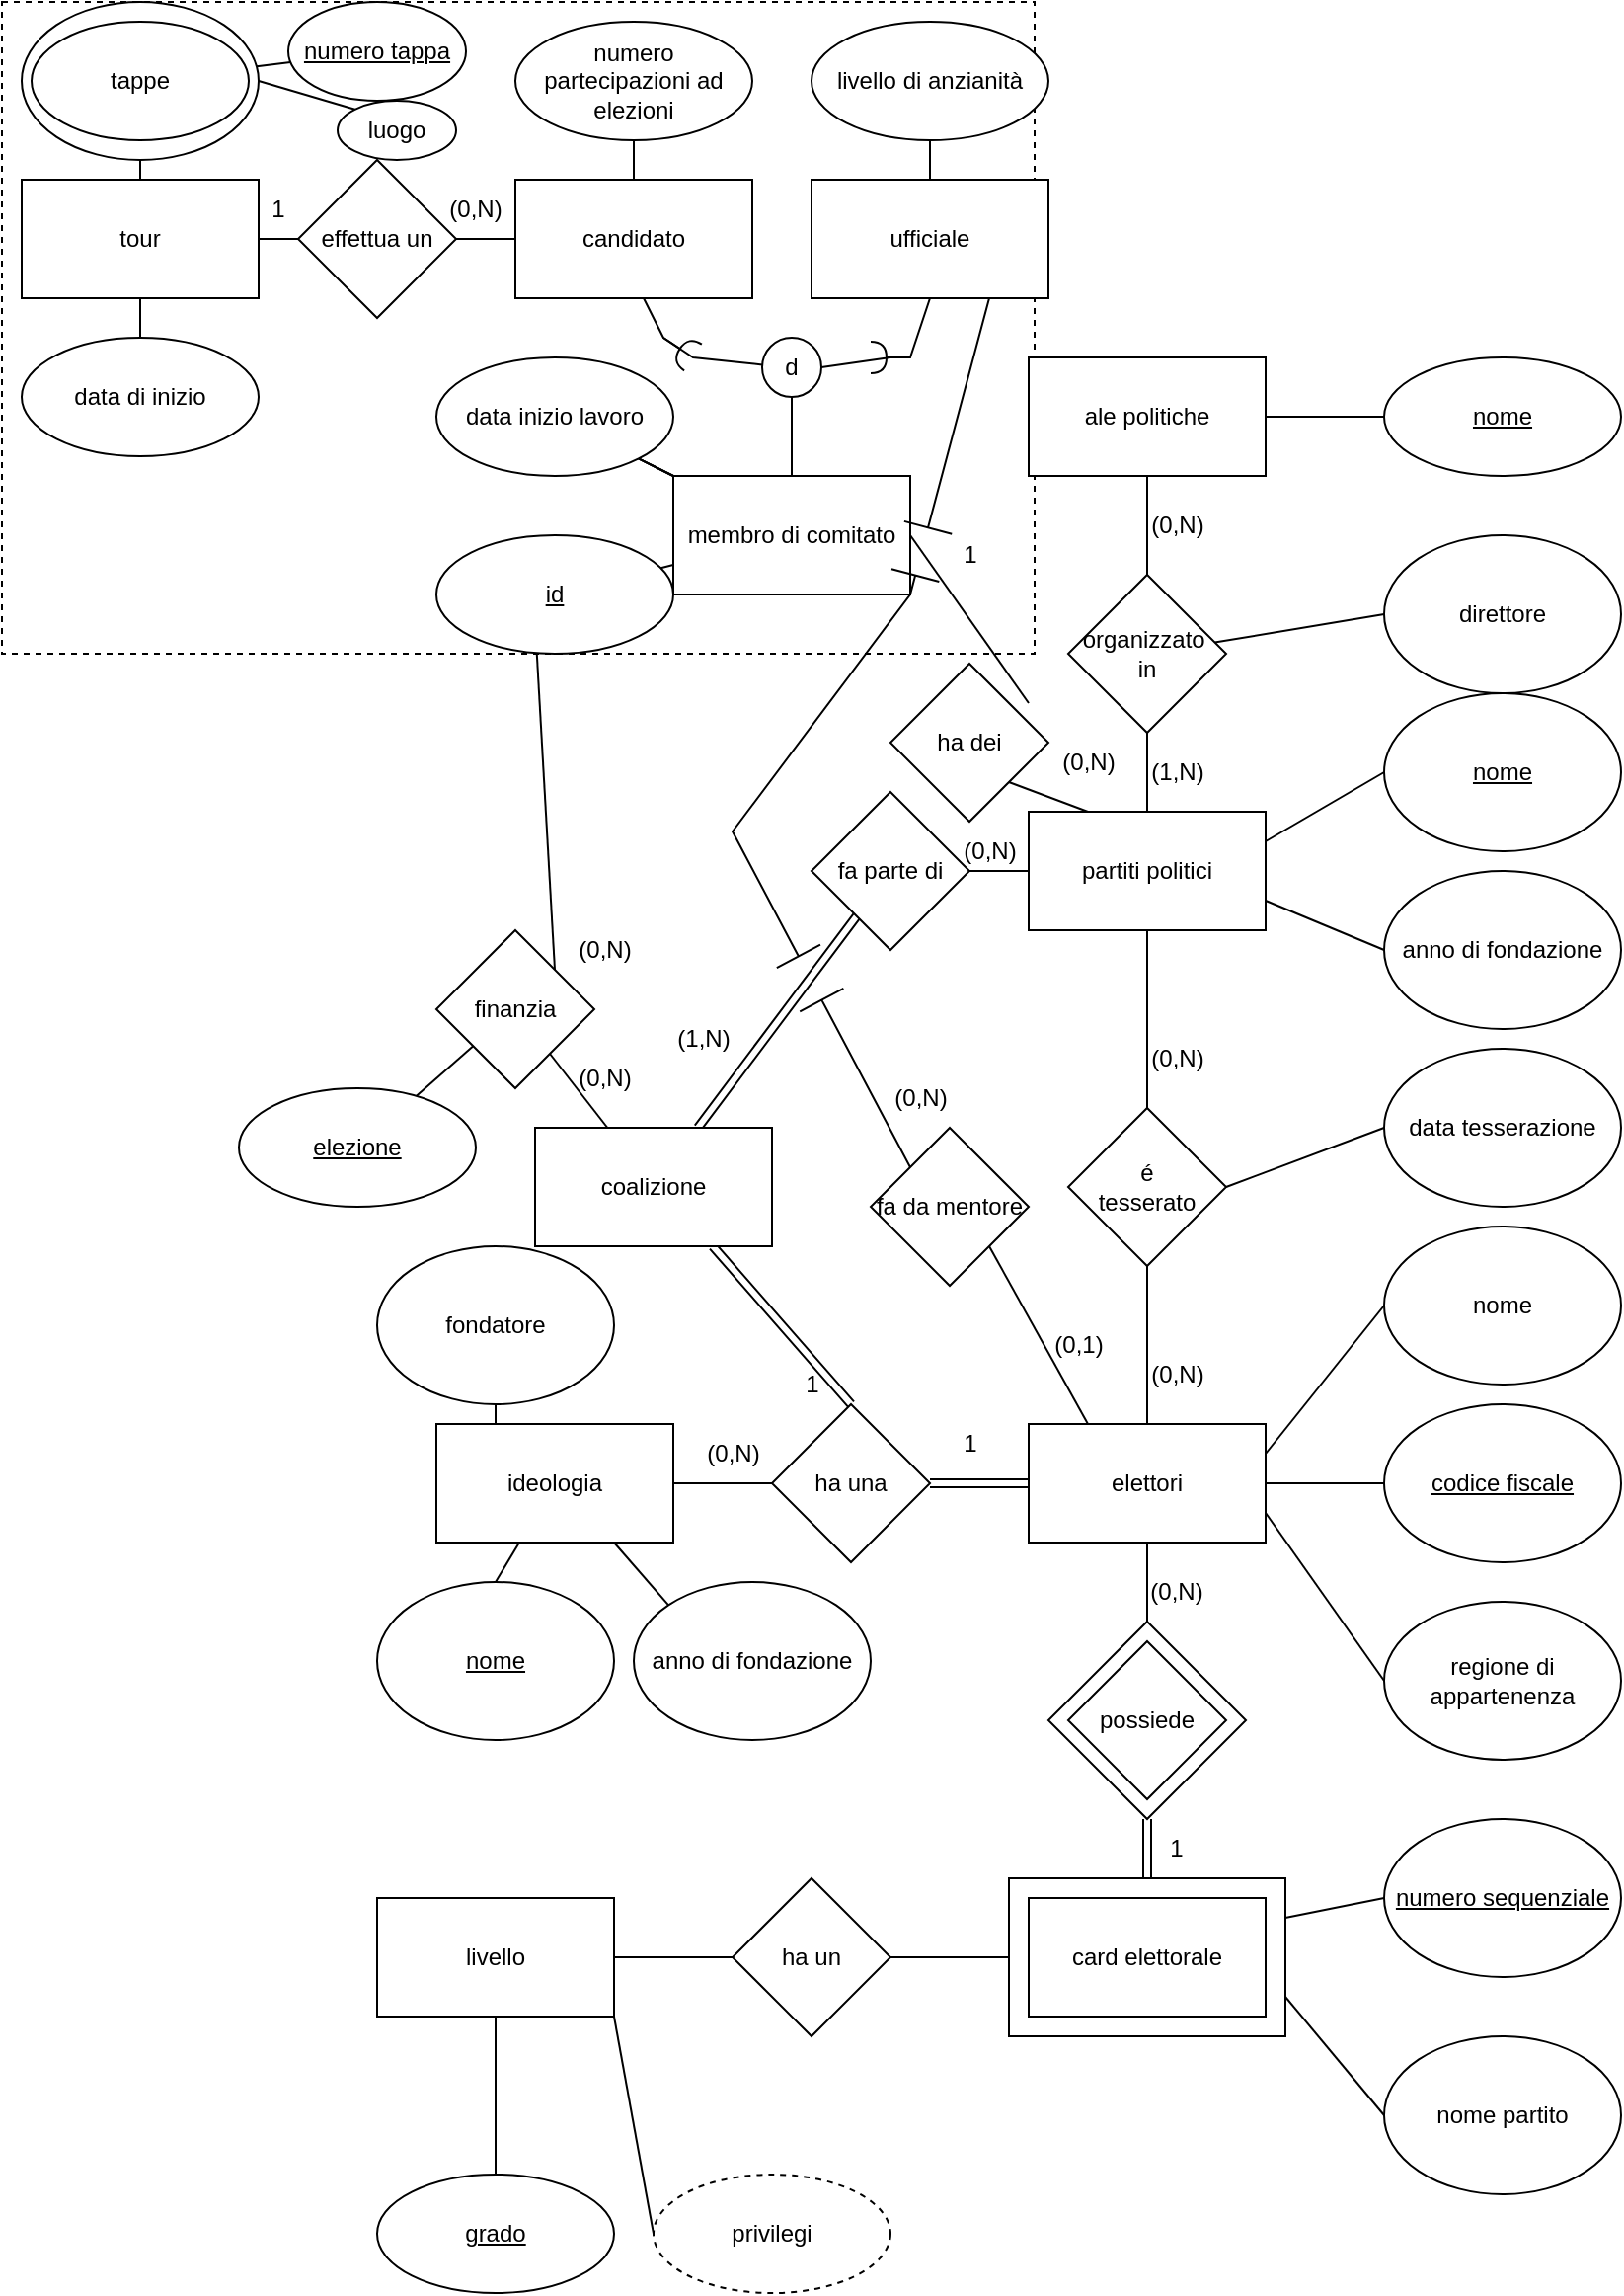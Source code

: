 <mxfile version="20.4.0" type="github">
  <diagram id="twtDGOkDDeWTXfJo2WEe" name="Pagina-1">
    <mxGraphModel dx="2380" dy="1086" grid="1" gridSize="10" guides="1" tooltips="1" connect="1" arrows="1" fold="1" page="1" pageScale="1" pageWidth="827" pageHeight="1169" math="0" shadow="0">
      <root>
        <mxCell id="0" />
        <mxCell id="1" parent="0" />
        <mxCell id="wj_TY1Qzmowubs_vM5fL-75" value="" style="rounded=0;whiteSpace=wrap;html=1;fillColor=none;dashed=1;" vertex="1" parent="1">
          <mxGeometry x="7" width="523" height="330" as="geometry" />
        </mxCell>
        <mxCell id="knlDcEmkaZQDQtDxWrDN-24" value="" style="rounded=0;whiteSpace=wrap;html=1;" parent="1" vertex="1">
          <mxGeometry x="517" y="950" width="140" height="80" as="geometry" />
        </mxCell>
        <mxCell id="zHori5KoMAhFE08cjZL3-5" style="rounded=0;orthogonalLoop=1;jettySize=auto;html=1;exitX=1;exitY=0.25;exitDx=0;exitDy=0;entryX=0;entryY=0.5;entryDx=0;entryDy=0;endArrow=none;endFill=0;" parent="1" source="zHori5KoMAhFE08cjZL3-1" target="zHori5KoMAhFE08cjZL3-2" edge="1">
          <mxGeometry relative="1" as="geometry" />
        </mxCell>
        <mxCell id="zHori5KoMAhFE08cjZL3-6" style="edgeStyle=orthogonalEdgeStyle;rounded=0;orthogonalLoop=1;jettySize=auto;html=1;exitX=1;exitY=0.5;exitDx=0;exitDy=0;endArrow=none;endFill=0;" parent="1" source="zHori5KoMAhFE08cjZL3-1" target="zHori5KoMAhFE08cjZL3-3" edge="1">
          <mxGeometry relative="1" as="geometry" />
        </mxCell>
        <mxCell id="zHori5KoMAhFE08cjZL3-7" style="rounded=0;orthogonalLoop=1;jettySize=auto;html=1;exitX=1;exitY=0.75;exitDx=0;exitDy=0;entryX=0;entryY=0.5;entryDx=0;entryDy=0;endArrow=none;endFill=0;" parent="1" source="zHori5KoMAhFE08cjZL3-1" target="zHori5KoMAhFE08cjZL3-4" edge="1">
          <mxGeometry relative="1" as="geometry" />
        </mxCell>
        <mxCell id="zHori5KoMAhFE08cjZL3-15" style="edgeStyle=none;rounded=0;orthogonalLoop=1;jettySize=auto;html=1;exitX=0.5;exitY=0;exitDx=0;exitDy=0;entryX=0.5;entryY=1;entryDx=0;entryDy=0;endArrow=none;endFill=0;strokeWidth=1;" parent="1" source="zHori5KoMAhFE08cjZL3-1" target="zHori5KoMAhFE08cjZL3-11" edge="1">
          <mxGeometry relative="1" as="geometry" />
        </mxCell>
        <mxCell id="zHori5KoMAhFE08cjZL3-1" value="elettori" style="rounded=0;whiteSpace=wrap;html=1;" parent="1" vertex="1">
          <mxGeometry x="527" y="720" width="120" height="60" as="geometry" />
        </mxCell>
        <mxCell id="zHori5KoMAhFE08cjZL3-2" value="nome" style="ellipse;whiteSpace=wrap;html=1;" parent="1" vertex="1">
          <mxGeometry x="707" y="620" width="120" height="80" as="geometry" />
        </mxCell>
        <mxCell id="zHori5KoMAhFE08cjZL3-3" value="&lt;u&gt;codice fiscale&lt;/u&gt;" style="ellipse;whiteSpace=wrap;html=1;" parent="1" vertex="1">
          <mxGeometry x="707" y="710" width="120" height="80" as="geometry" />
        </mxCell>
        <mxCell id="zHori5KoMAhFE08cjZL3-4" value="regione di appartenenza" style="ellipse;whiteSpace=wrap;html=1;" parent="1" vertex="1">
          <mxGeometry x="707" y="810" width="120" height="80" as="geometry" />
        </mxCell>
        <mxCell id="wj_TY1Qzmowubs_vM5fL-23" value="" style="edgeStyle=none;rounded=0;orthogonalLoop=1;jettySize=auto;html=1;endArrow=none;endFill=0;" edge="1" parent="1" source="zHori5KoMAhFE08cjZL3-8" target="wj_TY1Qzmowubs_vM5fL-22">
          <mxGeometry relative="1" as="geometry" />
        </mxCell>
        <mxCell id="wj_TY1Qzmowubs_vM5fL-33" value="" style="edgeStyle=none;rounded=0;orthogonalLoop=1;jettySize=auto;html=1;endArrow=none;endFill=0;" edge="1" parent="1" source="zHori5KoMAhFE08cjZL3-8" target="wj_TY1Qzmowubs_vM5fL-32">
          <mxGeometry relative="1" as="geometry" />
        </mxCell>
        <mxCell id="wj_TY1Qzmowubs_vM5fL-43" style="edgeStyle=none;rounded=0;orthogonalLoop=1;jettySize=auto;html=1;exitX=0.25;exitY=0;exitDx=0;exitDy=0;entryX=1;entryY=1;entryDx=0;entryDy=0;endArrow=none;endFill=0;" edge="1" parent="1" source="zHori5KoMAhFE08cjZL3-8" target="wj_TY1Qzmowubs_vM5fL-42">
          <mxGeometry relative="1" as="geometry" />
        </mxCell>
        <mxCell id="zHori5KoMAhFE08cjZL3-8" value="partiti politici" style="rounded=0;whiteSpace=wrap;html=1;" parent="1" vertex="1">
          <mxGeometry x="527" y="410" width="120" height="60" as="geometry" />
        </mxCell>
        <mxCell id="zHori5KoMAhFE08cjZL3-9" value="&lt;u&gt;nome&lt;/u&gt;" style="ellipse;whiteSpace=wrap;html=1;" parent="1" vertex="1">
          <mxGeometry x="707" y="350" width="120" height="80" as="geometry" />
        </mxCell>
        <mxCell id="zHori5KoMAhFE08cjZL3-10" value="anno di fondazione" style="ellipse;whiteSpace=wrap;html=1;" parent="1" vertex="1">
          <mxGeometry x="707" y="440" width="120" height="80" as="geometry" />
        </mxCell>
        <mxCell id="zHori5KoMAhFE08cjZL3-16" style="edgeStyle=none;rounded=0;orthogonalLoop=1;jettySize=auto;html=1;exitX=0.5;exitY=0;exitDx=0;exitDy=0;entryX=0.5;entryY=1;entryDx=0;entryDy=0;strokeWidth=1;endArrow=none;endFill=0;" parent="1" source="zHori5KoMAhFE08cjZL3-11" target="zHori5KoMAhFE08cjZL3-8" edge="1">
          <mxGeometry relative="1" as="geometry" />
        </mxCell>
        <mxCell id="zHori5KoMAhFE08cjZL3-11" value="é&lt;br&gt;tesserato" style="rhombus;whiteSpace=wrap;html=1;" parent="1" vertex="1">
          <mxGeometry x="547" y="560" width="80" height="80" as="geometry" />
        </mxCell>
        <mxCell id="zHori5KoMAhFE08cjZL3-12" value="" style="endArrow=none;html=1;rounded=0;exitX=1;exitY=0.25;exitDx=0;exitDy=0;entryX=0;entryY=0.5;entryDx=0;entryDy=0;" parent="1" source="zHori5KoMAhFE08cjZL3-8" target="zHori5KoMAhFE08cjZL3-9" edge="1">
          <mxGeometry width="50" height="50" relative="1" as="geometry">
            <mxPoint x="667" y="640" as="sourcePoint" />
            <mxPoint x="717" y="590" as="targetPoint" />
          </mxGeometry>
        </mxCell>
        <mxCell id="zHori5KoMAhFE08cjZL3-13" value="" style="endArrow=none;html=1;rounded=0;exitX=1;exitY=0.75;exitDx=0;exitDy=0;entryX=0;entryY=0.5;entryDx=0;entryDy=0;" parent="1" source="zHori5KoMAhFE08cjZL3-8" target="zHori5KoMAhFE08cjZL3-10" edge="1">
          <mxGeometry width="50" height="50" relative="1" as="geometry">
            <mxPoint x="667" y="640" as="sourcePoint" />
            <mxPoint x="717" y="590" as="targetPoint" />
          </mxGeometry>
        </mxCell>
        <mxCell id="zHori5KoMAhFE08cjZL3-14" style="edgeStyle=none;rounded=0;orthogonalLoop=1;jettySize=auto;html=1;exitX=1;exitY=1;exitDx=0;exitDy=0;entryX=1;entryY=0.75;entryDx=0;entryDy=0;endArrow=none;endFill=0;" parent="1" source="zHori5KoMAhFE08cjZL3-1" target="zHori5KoMAhFE08cjZL3-1" edge="1">
          <mxGeometry relative="1" as="geometry" />
        </mxCell>
        <mxCell id="zHori5KoMAhFE08cjZL3-23" style="edgeStyle=none;rounded=0;orthogonalLoop=1;jettySize=auto;html=1;exitX=0.5;exitY=0;exitDx=0;exitDy=0;entryX=0.5;entryY=1;entryDx=0;entryDy=0;strokeWidth=1;endArrow=none;endFill=0;shape=link;" parent="1" source="knlDcEmkaZQDQtDxWrDN-24" target="wj_TY1Qzmowubs_vM5fL-2" edge="1">
          <mxGeometry relative="1" as="geometry" />
        </mxCell>
        <mxCell id="zHori5KoMAhFE08cjZL3-17" value="card elettorale" style="rounded=0;whiteSpace=wrap;html=1;" parent="1" vertex="1">
          <mxGeometry x="527" y="960" width="120" height="60" as="geometry" />
        </mxCell>
        <mxCell id="zHori5KoMAhFE08cjZL3-18" value="(0,N)" style="text;html=1;resizable=0;autosize=1;align=center;verticalAlign=middle;points=[];fillColor=none;strokeColor=none;rounded=0;" parent="1" vertex="1">
          <mxGeometry x="577" y="680" width="50" height="30" as="geometry" />
        </mxCell>
        <mxCell id="zHori5KoMAhFE08cjZL3-19" value="(0,N)" style="text;html=1;resizable=0;autosize=1;align=center;verticalAlign=middle;points=[];fillColor=none;strokeColor=none;rounded=0;" parent="1" vertex="1">
          <mxGeometry x="577" y="520" width="50" height="30" as="geometry" />
        </mxCell>
        <mxCell id="zHori5KoMAhFE08cjZL3-21" style="edgeStyle=none;rounded=0;orthogonalLoop=1;jettySize=auto;html=1;exitX=0;exitY=0.5;exitDx=0;exitDy=0;entryX=1;entryY=0.5;entryDx=0;entryDy=0;strokeWidth=1;endArrow=none;endFill=0;" parent="1" source="zHori5KoMAhFE08cjZL3-20" target="zHori5KoMAhFE08cjZL3-11" edge="1">
          <mxGeometry relative="1" as="geometry" />
        </mxCell>
        <mxCell id="zHori5KoMAhFE08cjZL3-20" value="data tesserazione" style="ellipse;whiteSpace=wrap;html=1;" parent="1" vertex="1">
          <mxGeometry x="707" y="530" width="120" height="80" as="geometry" />
        </mxCell>
        <mxCell id="zHori5KoMAhFE08cjZL3-24" style="edgeStyle=none;rounded=0;orthogonalLoop=1;jettySize=auto;html=1;exitX=0.5;exitY=0;exitDx=0;exitDy=0;entryX=0.5;entryY=1;entryDx=0;entryDy=0;strokeWidth=1;endArrow=none;endFill=0;" parent="1" source="wj_TY1Qzmowubs_vM5fL-2" target="zHori5KoMAhFE08cjZL3-1" edge="1">
          <mxGeometry relative="1" as="geometry" />
        </mxCell>
        <mxCell id="zHori5KoMAhFE08cjZL3-22" value="possiede" style="rhombus;whiteSpace=wrap;html=1;" parent="1" vertex="1">
          <mxGeometry x="547" y="830" width="80" height="80" as="geometry" />
        </mxCell>
        <mxCell id="knlDcEmkaZQDQtDxWrDN-29" style="edgeStyle=none;rounded=0;orthogonalLoop=1;jettySize=auto;html=1;exitX=0;exitY=0.5;exitDx=0;exitDy=0;entryX=1;entryY=0.25;entryDx=0;entryDy=0;strokeWidth=1;endArrow=none;endFill=0;" parent="1" source="knlDcEmkaZQDQtDxWrDN-25" target="knlDcEmkaZQDQtDxWrDN-24" edge="1">
          <mxGeometry relative="1" as="geometry" />
        </mxCell>
        <mxCell id="knlDcEmkaZQDQtDxWrDN-25" value="&lt;u&gt;numero sequenziale&lt;/u&gt;" style="ellipse;whiteSpace=wrap;html=1;" parent="1" vertex="1">
          <mxGeometry x="707" y="920" width="120" height="80" as="geometry" />
        </mxCell>
        <mxCell id="knlDcEmkaZQDQtDxWrDN-30" style="edgeStyle=none;rounded=0;orthogonalLoop=1;jettySize=auto;html=1;exitX=0;exitY=0.5;exitDx=0;exitDy=0;entryX=1;entryY=0.75;entryDx=0;entryDy=0;strokeWidth=1;endArrow=none;endFill=0;" parent="1" source="knlDcEmkaZQDQtDxWrDN-26" target="knlDcEmkaZQDQtDxWrDN-24" edge="1">
          <mxGeometry relative="1" as="geometry" />
        </mxCell>
        <mxCell id="knlDcEmkaZQDQtDxWrDN-26" value="nome partito" style="ellipse;whiteSpace=wrap;html=1;" parent="1" vertex="1">
          <mxGeometry x="707" y="1030" width="120" height="80" as="geometry" />
        </mxCell>
        <mxCell id="knlDcEmkaZQDQtDxWrDN-27" value="1" style="text;html=1;strokeColor=none;fillColor=none;align=center;verticalAlign=middle;whiteSpace=wrap;rounded=0;" parent="1" vertex="1">
          <mxGeometry x="572" y="920" width="60" height="30" as="geometry" />
        </mxCell>
        <mxCell id="knlDcEmkaZQDQtDxWrDN-28" value="(0,N)" style="text;html=1;strokeColor=none;fillColor=none;align=center;verticalAlign=middle;whiteSpace=wrap;rounded=0;" parent="1" vertex="1">
          <mxGeometry x="572" y="790" width="60" height="30" as="geometry" />
        </mxCell>
        <mxCell id="knlDcEmkaZQDQtDxWrDN-32" style="edgeStyle=none;rounded=0;orthogonalLoop=1;jettySize=auto;html=1;exitX=1;exitY=0.5;exitDx=0;exitDy=0;entryX=0;entryY=0.5;entryDx=0;entryDy=0;strokeWidth=1;endArrow=none;endFill=0;" parent="1" source="knlDcEmkaZQDQtDxWrDN-31" target="knlDcEmkaZQDQtDxWrDN-24" edge="1">
          <mxGeometry relative="1" as="geometry" />
        </mxCell>
        <mxCell id="knlDcEmkaZQDQtDxWrDN-34" style="edgeStyle=none;rounded=0;orthogonalLoop=1;jettySize=auto;html=1;exitX=0;exitY=0.5;exitDx=0;exitDy=0;entryX=1;entryY=0.5;entryDx=0;entryDy=0;strokeWidth=1;endArrow=none;endFill=0;" parent="1" source="knlDcEmkaZQDQtDxWrDN-31" target="knlDcEmkaZQDQtDxWrDN-33" edge="1">
          <mxGeometry relative="1" as="geometry" />
        </mxCell>
        <mxCell id="knlDcEmkaZQDQtDxWrDN-31" value="ha un" style="rhombus;whiteSpace=wrap;html=1;" parent="1" vertex="1">
          <mxGeometry x="377" y="950" width="80" height="80" as="geometry" />
        </mxCell>
        <mxCell id="wj_TY1Qzmowubs_vM5fL-5" value="" style="edgeStyle=orthogonalEdgeStyle;rounded=0;orthogonalLoop=1;jettySize=auto;html=1;endArrow=none;endFill=0;" edge="1" parent="1" source="knlDcEmkaZQDQtDxWrDN-33" target="wj_TY1Qzmowubs_vM5fL-4">
          <mxGeometry relative="1" as="geometry" />
        </mxCell>
        <mxCell id="knlDcEmkaZQDQtDxWrDN-33" value="livello" style="rounded=0;whiteSpace=wrap;html=1;" parent="1" vertex="1">
          <mxGeometry x="197" y="960" width="120" height="60" as="geometry" />
        </mxCell>
        <mxCell id="wj_TY1Qzmowubs_vM5fL-2" value="" style="rhombus;whiteSpace=wrap;html=1;fillColor=none;" vertex="1" parent="1">
          <mxGeometry x="537" y="820" width="100" height="100" as="geometry" />
        </mxCell>
        <mxCell id="wj_TY1Qzmowubs_vM5fL-4" value="&lt;u&gt;grado&lt;/u&gt;" style="ellipse;whiteSpace=wrap;html=1;rounded=0;" vertex="1" parent="1">
          <mxGeometry x="197" y="1100" width="120" height="60" as="geometry" />
        </mxCell>
        <mxCell id="wj_TY1Qzmowubs_vM5fL-9" style="rounded=0;orthogonalLoop=1;jettySize=auto;html=1;exitX=0;exitY=0.5;exitDx=0;exitDy=0;entryX=1;entryY=1;entryDx=0;entryDy=0;endArrow=none;endFill=0;" edge="1" parent="1" source="wj_TY1Qzmowubs_vM5fL-6" target="knlDcEmkaZQDQtDxWrDN-33">
          <mxGeometry relative="1" as="geometry" />
        </mxCell>
        <mxCell id="wj_TY1Qzmowubs_vM5fL-6" value="privilegi" style="ellipse;whiteSpace=wrap;html=1;fillColor=default;dashed=1;" vertex="1" parent="1">
          <mxGeometry x="337" y="1100" width="120" height="60" as="geometry" />
        </mxCell>
        <mxCell id="wj_TY1Qzmowubs_vM5fL-12" style="edgeStyle=none;rounded=0;orthogonalLoop=1;jettySize=auto;html=1;exitX=1;exitY=0.5;exitDx=0;exitDy=0;entryX=0;entryY=0.5;entryDx=0;entryDy=0;endArrow=none;endFill=0;shape=link;" edge="1" parent="1" source="wj_TY1Qzmowubs_vM5fL-10" target="zHori5KoMAhFE08cjZL3-1">
          <mxGeometry relative="1" as="geometry" />
        </mxCell>
        <mxCell id="wj_TY1Qzmowubs_vM5fL-13" style="edgeStyle=none;rounded=0;orthogonalLoop=1;jettySize=auto;html=1;exitX=0;exitY=0.5;exitDx=0;exitDy=0;entryX=1;entryY=0.5;entryDx=0;entryDy=0;endArrow=none;endFill=0;" edge="1" parent="1" source="wj_TY1Qzmowubs_vM5fL-10" target="wj_TY1Qzmowubs_vM5fL-11">
          <mxGeometry relative="1" as="geometry" />
        </mxCell>
        <mxCell id="wj_TY1Qzmowubs_vM5fL-10" value="ha una" style="rhombus;whiteSpace=wrap;html=1;fillColor=default;" vertex="1" parent="1">
          <mxGeometry x="397" y="710" width="80" height="80" as="geometry" />
        </mxCell>
        <mxCell id="wj_TY1Qzmowubs_vM5fL-11" value="ideologia" style="rounded=0;whiteSpace=wrap;html=1;fillColor=default;" vertex="1" parent="1">
          <mxGeometry x="227" y="720" width="120" height="60" as="geometry" />
        </mxCell>
        <mxCell id="wj_TY1Qzmowubs_vM5fL-14" value="1" style="text;html=1;align=center;verticalAlign=middle;resizable=0;points=[];autosize=1;strokeColor=none;fillColor=none;" vertex="1" parent="1">
          <mxGeometry x="482" y="715" width="30" height="30" as="geometry" />
        </mxCell>
        <mxCell id="wj_TY1Qzmowubs_vM5fL-15" value="(0,N)" style="text;html=1;align=center;verticalAlign=middle;resizable=0;points=[];autosize=1;strokeColor=none;fillColor=none;" vertex="1" parent="1">
          <mxGeometry x="352" y="720" width="50" height="30" as="geometry" />
        </mxCell>
        <mxCell id="wj_TY1Qzmowubs_vM5fL-20" style="edgeStyle=none;rounded=0;orthogonalLoop=1;jettySize=auto;html=1;exitX=0.5;exitY=0;exitDx=0;exitDy=0;endArrow=none;endFill=0;" edge="1" parent="1" source="wj_TY1Qzmowubs_vM5fL-16" target="wj_TY1Qzmowubs_vM5fL-11">
          <mxGeometry relative="1" as="geometry" />
        </mxCell>
        <mxCell id="wj_TY1Qzmowubs_vM5fL-16" value="&lt;u&gt;nome&lt;/u&gt;" style="ellipse;whiteSpace=wrap;html=1;fillColor=default;" vertex="1" parent="1">
          <mxGeometry x="197" y="800" width="120" height="80" as="geometry" />
        </mxCell>
        <mxCell id="wj_TY1Qzmowubs_vM5fL-21" style="edgeStyle=none;rounded=0;orthogonalLoop=1;jettySize=auto;html=1;exitX=0;exitY=0;exitDx=0;exitDy=0;entryX=0.75;entryY=1;entryDx=0;entryDy=0;endArrow=none;endFill=0;" edge="1" parent="1" source="wj_TY1Qzmowubs_vM5fL-17" target="wj_TY1Qzmowubs_vM5fL-11">
          <mxGeometry relative="1" as="geometry" />
        </mxCell>
        <mxCell id="wj_TY1Qzmowubs_vM5fL-17" value="anno di fondazione" style="ellipse;whiteSpace=wrap;html=1;fillColor=default;" vertex="1" parent="1">
          <mxGeometry x="327" y="800" width="120" height="80" as="geometry" />
        </mxCell>
        <mxCell id="wj_TY1Qzmowubs_vM5fL-19" style="edgeStyle=none;rounded=0;orthogonalLoop=1;jettySize=auto;html=1;exitX=0.5;exitY=1;exitDx=0;exitDy=0;entryX=0.25;entryY=0;entryDx=0;entryDy=0;endArrow=none;endFill=0;" edge="1" parent="1" source="wj_TY1Qzmowubs_vM5fL-18" target="wj_TY1Qzmowubs_vM5fL-11">
          <mxGeometry relative="1" as="geometry" />
        </mxCell>
        <mxCell id="wj_TY1Qzmowubs_vM5fL-18" value="fondatore" style="ellipse;whiteSpace=wrap;html=1;fillColor=default;" vertex="1" parent="1">
          <mxGeometry x="197" y="630" width="120" height="80" as="geometry" />
        </mxCell>
        <mxCell id="wj_TY1Qzmowubs_vM5fL-26" value="" style="edgeStyle=none;rounded=0;orthogonalLoop=1;jettySize=auto;html=1;endArrow=none;endFill=0;shape=link;" edge="1" parent="1" source="wj_TY1Qzmowubs_vM5fL-22" target="wj_TY1Qzmowubs_vM5fL-25">
          <mxGeometry relative="1" as="geometry" />
        </mxCell>
        <mxCell id="wj_TY1Qzmowubs_vM5fL-22" value="fa parte di" style="rhombus;whiteSpace=wrap;html=1;rounded=0;" vertex="1" parent="1">
          <mxGeometry x="417" y="400" width="80" height="80" as="geometry" />
        </mxCell>
        <mxCell id="wj_TY1Qzmowubs_vM5fL-24" value="(0,N)" style="text;html=1;align=center;verticalAlign=middle;resizable=0;points=[];autosize=1;strokeColor=none;fillColor=none;" vertex="1" parent="1">
          <mxGeometry x="482" y="415" width="50" height="30" as="geometry" />
        </mxCell>
        <mxCell id="wj_TY1Qzmowubs_vM5fL-28" style="edgeStyle=none;rounded=0;orthogonalLoop=1;jettySize=auto;html=1;exitX=0.75;exitY=1;exitDx=0;exitDy=0;entryX=0.5;entryY=0;entryDx=0;entryDy=0;endArrow=none;endFill=0;shape=link;" edge="1" parent="1" source="wj_TY1Qzmowubs_vM5fL-25" target="wj_TY1Qzmowubs_vM5fL-10">
          <mxGeometry relative="1" as="geometry" />
        </mxCell>
        <mxCell id="wj_TY1Qzmowubs_vM5fL-78" value="" style="edgeStyle=none;rounded=0;jumpStyle=arc;jumpSize=25;orthogonalLoop=1;jettySize=auto;html=1;endArrow=none;endFill=0;" edge="1" parent="1" source="wj_TY1Qzmowubs_vM5fL-25" target="wj_TY1Qzmowubs_vM5fL-77">
          <mxGeometry relative="1" as="geometry" />
        </mxCell>
        <mxCell id="wj_TY1Qzmowubs_vM5fL-25" value="coalizione" style="whiteSpace=wrap;html=1;rounded=0;" vertex="1" parent="1">
          <mxGeometry x="277" y="570" width="120" height="60" as="geometry" />
        </mxCell>
        <mxCell id="wj_TY1Qzmowubs_vM5fL-27" value="(1,N)" style="text;html=1;align=center;verticalAlign=middle;resizable=0;points=[];autosize=1;strokeColor=none;fillColor=none;" vertex="1" parent="1">
          <mxGeometry x="337" y="510" width="50" height="30" as="geometry" />
        </mxCell>
        <mxCell id="wj_TY1Qzmowubs_vM5fL-29" value="1" style="text;html=1;align=center;verticalAlign=middle;resizable=0;points=[];autosize=1;strokeColor=none;fillColor=none;" vertex="1" parent="1">
          <mxGeometry x="402" y="685" width="30" height="30" as="geometry" />
        </mxCell>
        <mxCell id="wj_TY1Qzmowubs_vM5fL-35" value="" style="edgeStyle=none;rounded=0;orthogonalLoop=1;jettySize=auto;html=1;endArrow=none;endFill=0;" edge="1" parent="1" source="wj_TY1Qzmowubs_vM5fL-32" target="wj_TY1Qzmowubs_vM5fL-34">
          <mxGeometry relative="1" as="geometry" />
        </mxCell>
        <mxCell id="wj_TY1Qzmowubs_vM5fL-38" value="" style="edgeStyle=none;rounded=0;orthogonalLoop=1;jettySize=auto;html=1;endArrow=none;endFill=0;entryX=0;entryY=0.5;entryDx=0;entryDy=0;" edge="1" parent="1" source="wj_TY1Qzmowubs_vM5fL-32" target="wj_TY1Qzmowubs_vM5fL-39">
          <mxGeometry relative="1" as="geometry">
            <mxPoint x="707" y="320" as="targetPoint" />
          </mxGeometry>
        </mxCell>
        <mxCell id="wj_TY1Qzmowubs_vM5fL-32" value="organizzato&amp;nbsp;&lt;br&gt;in" style="rhombus;whiteSpace=wrap;html=1;rounded=0;" vertex="1" parent="1">
          <mxGeometry x="547" y="290" width="80" height="80" as="geometry" />
        </mxCell>
        <mxCell id="wj_TY1Qzmowubs_vM5fL-41" value="" style="edgeStyle=none;rounded=0;orthogonalLoop=1;jettySize=auto;html=1;endArrow=none;endFill=0;" edge="1" parent="1" source="wj_TY1Qzmowubs_vM5fL-34" target="wj_TY1Qzmowubs_vM5fL-40">
          <mxGeometry relative="1" as="geometry" />
        </mxCell>
        <mxCell id="wj_TY1Qzmowubs_vM5fL-34" value="ale politiche" style="whiteSpace=wrap;html=1;rounded=0;" vertex="1" parent="1">
          <mxGeometry x="527" y="180" width="120" height="60" as="geometry" />
        </mxCell>
        <mxCell id="wj_TY1Qzmowubs_vM5fL-36" value="(1,N)" style="text;html=1;align=center;verticalAlign=middle;resizable=0;points=[];autosize=1;strokeColor=none;fillColor=none;" vertex="1" parent="1">
          <mxGeometry x="577" y="375" width="50" height="30" as="geometry" />
        </mxCell>
        <mxCell id="wj_TY1Qzmowubs_vM5fL-37" value="(0,N)" style="text;html=1;align=center;verticalAlign=middle;resizable=0;points=[];autosize=1;strokeColor=none;fillColor=none;" vertex="1" parent="1">
          <mxGeometry x="577" y="250" width="50" height="30" as="geometry" />
        </mxCell>
        <mxCell id="wj_TY1Qzmowubs_vM5fL-39" value="direttore" style="ellipse;whiteSpace=wrap;html=1;fillColor=default;" vertex="1" parent="1">
          <mxGeometry x="707" y="270" width="120" height="80" as="geometry" />
        </mxCell>
        <mxCell id="wj_TY1Qzmowubs_vM5fL-40" value="&lt;u&gt;nome&lt;/u&gt;" style="ellipse;whiteSpace=wrap;html=1;rounded=0;" vertex="1" parent="1">
          <mxGeometry x="707" y="180" width="120" height="60" as="geometry" />
        </mxCell>
        <mxCell id="wj_TY1Qzmowubs_vM5fL-42" value="ha dei" style="rhombus;whiteSpace=wrap;html=1;fillColor=default;" vertex="1" parent="1">
          <mxGeometry x="457" y="335" width="80" height="80" as="geometry" />
        </mxCell>
        <mxCell id="wj_TY1Qzmowubs_vM5fL-45" style="edgeStyle=none;rounded=0;orthogonalLoop=1;jettySize=auto;html=1;exitX=1;exitY=0.5;exitDx=0;exitDy=0;entryX=0;entryY=0;entryDx=0;entryDy=0;endArrow=none;endFill=0;" edge="1" parent="1" source="wj_TY1Qzmowubs_vM5fL-44">
          <mxGeometry relative="1" as="geometry">
            <mxPoint x="527" y="355" as="targetPoint" />
          </mxGeometry>
        </mxCell>
        <mxCell id="wj_TY1Qzmowubs_vM5fL-68" value="" style="edgeStyle=none;rounded=0;jumpStyle=arc;jumpSize=25;orthogonalLoop=1;jettySize=auto;html=1;endArrow=none;endFill=0;" edge="1" parent="1" source="wj_TY1Qzmowubs_vM5fL-44" target="wj_TY1Qzmowubs_vM5fL-67">
          <mxGeometry relative="1" as="geometry" />
        </mxCell>
        <mxCell id="wj_TY1Qzmowubs_vM5fL-69" value="" style="edgeStyle=none;rounded=0;jumpStyle=arc;jumpSize=25;orthogonalLoop=1;jettySize=auto;html=1;endArrow=none;endFill=0;" edge="1" parent="1" source="wj_TY1Qzmowubs_vM5fL-44" target="wj_TY1Qzmowubs_vM5fL-67">
          <mxGeometry relative="1" as="geometry" />
        </mxCell>
        <mxCell id="wj_TY1Qzmowubs_vM5fL-70" value="" style="edgeStyle=none;rounded=0;jumpStyle=arc;jumpSize=25;orthogonalLoop=1;jettySize=auto;html=1;endArrow=none;endFill=0;" edge="1" parent="1" source="wj_TY1Qzmowubs_vM5fL-44" target="wj_TY1Qzmowubs_vM5fL-67">
          <mxGeometry relative="1" as="geometry" />
        </mxCell>
        <mxCell id="wj_TY1Qzmowubs_vM5fL-72" value="" style="edgeStyle=none;rounded=0;jumpStyle=arc;jumpSize=25;orthogonalLoop=1;jettySize=auto;html=1;endArrow=none;endFill=0;" edge="1" parent="1" source="wj_TY1Qzmowubs_vM5fL-44" target="wj_TY1Qzmowubs_vM5fL-71">
          <mxGeometry relative="1" as="geometry" />
        </mxCell>
        <mxCell id="wj_TY1Qzmowubs_vM5fL-44" value="membro di comitato" style="rounded=0;whiteSpace=wrap;html=1;fillColor=default;" vertex="1" parent="1">
          <mxGeometry x="347" y="240" width="120" height="60" as="geometry" />
        </mxCell>
        <mxCell id="wj_TY1Qzmowubs_vM5fL-46" value="(0,N)" style="text;html=1;align=center;verticalAlign=middle;resizable=0;points=[];autosize=1;strokeColor=none;fillColor=none;" vertex="1" parent="1">
          <mxGeometry x="532" y="370" width="50" height="30" as="geometry" />
        </mxCell>
        <mxCell id="wj_TY1Qzmowubs_vM5fL-47" value="1" style="text;html=1;align=center;verticalAlign=middle;resizable=0;points=[];autosize=1;strokeColor=none;fillColor=none;" vertex="1" parent="1">
          <mxGeometry x="482" y="265" width="30" height="30" as="geometry" />
        </mxCell>
        <mxCell id="wj_TY1Qzmowubs_vM5fL-49" style="edgeStyle=none;rounded=0;orthogonalLoop=1;jettySize=auto;html=1;exitX=0.5;exitY=1;exitDx=0;exitDy=0;entryX=0.5;entryY=0;entryDx=0;entryDy=0;endArrow=none;endFill=0;" edge="1" parent="1" source="wj_TY1Qzmowubs_vM5fL-48" target="wj_TY1Qzmowubs_vM5fL-44">
          <mxGeometry relative="1" as="geometry" />
        </mxCell>
        <mxCell id="wj_TY1Qzmowubs_vM5fL-88" style="edgeStyle=none;rounded=0;jumpStyle=none;jumpSize=25;orthogonalLoop=1;jettySize=auto;html=1;exitX=1;exitY=0.5;exitDx=0;exitDy=0;endArrow=none;endFill=0;" edge="1" parent="1" source="wj_TY1Qzmowubs_vM5fL-48">
          <mxGeometry relative="1" as="geometry">
            <mxPoint x="457" y="180" as="targetPoint" />
          </mxGeometry>
        </mxCell>
        <mxCell id="wj_TY1Qzmowubs_vM5fL-48" value="d" style="ellipse;whiteSpace=wrap;html=1;aspect=fixed;fillColor=default;" vertex="1" parent="1">
          <mxGeometry x="392" y="170" width="30" height="30" as="geometry" />
        </mxCell>
        <mxCell id="wj_TY1Qzmowubs_vM5fL-74" value="" style="edgeStyle=none;rounded=0;jumpStyle=arc;jumpSize=25;orthogonalLoop=1;jettySize=auto;html=1;endArrow=none;endFill=0;" edge="1" parent="1" source="wj_TY1Qzmowubs_vM5fL-50" target="wj_TY1Qzmowubs_vM5fL-73">
          <mxGeometry relative="1" as="geometry" />
        </mxCell>
        <mxCell id="wj_TY1Qzmowubs_vM5fL-104" value="" style="edgeStyle=none;rounded=0;jumpStyle=line;jumpSize=25;orthogonalLoop=1;jettySize=auto;html=1;endArrow=none;endFill=0;" edge="1" parent="1" source="wj_TY1Qzmowubs_vM5fL-50" target="wj_TY1Qzmowubs_vM5fL-103">
          <mxGeometry relative="1" as="geometry" />
        </mxCell>
        <mxCell id="wj_TY1Qzmowubs_vM5fL-50" value="candidato" style="rounded=0;whiteSpace=wrap;html=1;fillColor=default;" vertex="1" parent="1">
          <mxGeometry x="267" y="90" width="120" height="60" as="geometry" />
        </mxCell>
        <mxCell id="wj_TY1Qzmowubs_vM5fL-85" value="" style="edgeStyle=none;rounded=0;jumpStyle=arc;jumpSize=25;orthogonalLoop=1;jettySize=auto;html=1;endArrow=none;endFill=0;" edge="1" parent="1" source="wj_TY1Qzmowubs_vM5fL-51" target="wj_TY1Qzmowubs_vM5fL-84">
          <mxGeometry relative="1" as="geometry" />
        </mxCell>
        <mxCell id="wj_TY1Qzmowubs_vM5fL-51" value="ufficiale" style="rounded=0;whiteSpace=wrap;html=1;fillColor=default;" vertex="1" parent="1">
          <mxGeometry x="417" y="90" width="120" height="60" as="geometry" />
        </mxCell>
        <mxCell id="wj_TY1Qzmowubs_vM5fL-67" value="data inizio lavoro" style="ellipse;whiteSpace=wrap;html=1;rounded=0;" vertex="1" parent="1">
          <mxGeometry x="227" y="180" width="120" height="60" as="geometry" />
        </mxCell>
        <mxCell id="wj_TY1Qzmowubs_vM5fL-71" value="&lt;u&gt;id&lt;/u&gt;" style="ellipse;whiteSpace=wrap;html=1;rounded=0;" vertex="1" parent="1">
          <mxGeometry x="227" y="270" width="120" height="60" as="geometry" />
        </mxCell>
        <mxCell id="wj_TY1Qzmowubs_vM5fL-73" value="numero partecipazioni ad elezioni" style="ellipse;whiteSpace=wrap;html=1;rounded=0;" vertex="1" parent="1">
          <mxGeometry x="267" y="10" width="120" height="60" as="geometry" />
        </mxCell>
        <mxCell id="wj_TY1Qzmowubs_vM5fL-79" style="edgeStyle=none;rounded=0;jumpStyle=arc;jumpSize=25;orthogonalLoop=1;jettySize=auto;html=1;exitX=1;exitY=0;exitDx=0;exitDy=0;endArrow=none;endFill=0;" edge="1" parent="1" source="wj_TY1Qzmowubs_vM5fL-77" target="wj_TY1Qzmowubs_vM5fL-75">
          <mxGeometry relative="1" as="geometry" />
        </mxCell>
        <mxCell id="wj_TY1Qzmowubs_vM5fL-81" value="" style="edgeStyle=none;rounded=0;jumpStyle=arc;jumpSize=25;orthogonalLoop=1;jettySize=auto;html=1;endArrow=none;endFill=0;" edge="1" parent="1" source="wj_TY1Qzmowubs_vM5fL-77" target="wj_TY1Qzmowubs_vM5fL-80">
          <mxGeometry relative="1" as="geometry" />
        </mxCell>
        <mxCell id="wj_TY1Qzmowubs_vM5fL-77" value="finanzia" style="rhombus;whiteSpace=wrap;html=1;rounded=0;" vertex="1" parent="1">
          <mxGeometry x="227" y="470" width="80" height="80" as="geometry" />
        </mxCell>
        <mxCell id="wj_TY1Qzmowubs_vM5fL-80" value="&lt;u&gt;elezione&lt;/u&gt;" style="ellipse;whiteSpace=wrap;html=1;rounded=0;" vertex="1" parent="1">
          <mxGeometry x="127" y="550" width="120" height="60" as="geometry" />
        </mxCell>
        <mxCell id="wj_TY1Qzmowubs_vM5fL-82" value="(0,N)" style="text;html=1;align=center;verticalAlign=middle;resizable=0;points=[];autosize=1;strokeColor=none;fillColor=none;" vertex="1" parent="1">
          <mxGeometry x="287" y="465" width="50" height="30" as="geometry" />
        </mxCell>
        <mxCell id="wj_TY1Qzmowubs_vM5fL-83" value="(0,N)" style="text;html=1;align=center;verticalAlign=middle;resizable=0;points=[];autosize=1;strokeColor=none;fillColor=none;" vertex="1" parent="1">
          <mxGeometry x="287" y="530" width="50" height="30" as="geometry" />
        </mxCell>
        <mxCell id="wj_TY1Qzmowubs_vM5fL-84" value="livello di anzianità" style="ellipse;whiteSpace=wrap;html=1;rounded=0;" vertex="1" parent="1">
          <mxGeometry x="417" y="10" width="120" height="60" as="geometry" />
        </mxCell>
        <mxCell id="wj_TY1Qzmowubs_vM5fL-87" style="edgeStyle=none;rounded=0;jumpStyle=none;jumpSize=25;orthogonalLoop=1;jettySize=auto;html=1;exitX=0.5;exitY=1;exitDx=0;exitDy=0;endArrow=halfCircle;endFill=0;" edge="1" parent="1" source="wj_TY1Qzmowubs_vM5fL-51">
          <mxGeometry relative="1" as="geometry">
            <mxPoint x="447" y="180" as="targetPoint" />
            <Array as="points">
              <mxPoint x="467" y="180" />
            </Array>
          </mxGeometry>
        </mxCell>
        <mxCell id="wj_TY1Qzmowubs_vM5fL-94" style="edgeStyle=none;rounded=0;jumpStyle=none;jumpSize=25;orthogonalLoop=1;jettySize=auto;html=1;endArrow=none;endFill=0;exitX=0.005;exitY=0.457;exitDx=0;exitDy=0;exitPerimeter=0;" edge="1" parent="1" source="wj_TY1Qzmowubs_vM5fL-48">
          <mxGeometry relative="1" as="geometry">
            <mxPoint x="342" y="170" as="targetPoint" />
            <mxPoint x="392" y="180" as="sourcePoint" />
            <Array as="points">
              <mxPoint x="357" y="180" />
            </Array>
          </mxGeometry>
        </mxCell>
        <mxCell id="wj_TY1Qzmowubs_vM5fL-95" style="edgeStyle=none;rounded=0;jumpStyle=none;jumpSize=25;orthogonalLoop=1;jettySize=auto;html=1;endArrow=halfCircle;endFill=0;" edge="1" parent="1">
          <mxGeometry relative="1" as="geometry">
            <mxPoint x="332" y="150" as="sourcePoint" />
            <mxPoint x="357" y="180" as="targetPoint" />
            <Array as="points">
              <mxPoint x="342" y="170" />
            </Array>
          </mxGeometry>
        </mxCell>
        <mxCell id="wj_TY1Qzmowubs_vM5fL-97" style="edgeStyle=none;rounded=0;jumpStyle=line;jumpSize=25;orthogonalLoop=1;jettySize=auto;html=1;exitX=0.75;exitY=1;exitDx=0;exitDy=0;endArrow=none;endFill=0;entryX=0;entryY=0;entryDx=0;entryDy=0;" edge="1" parent="1" source="wj_TY1Qzmowubs_vM5fL-51" target="wj_TY1Qzmowubs_vM5fL-98">
          <mxGeometry relative="1" as="geometry">
            <Array as="points">
              <mxPoint x="467" y="300" />
              <mxPoint x="377" y="420" />
            </Array>
          </mxGeometry>
        </mxCell>
        <mxCell id="wj_TY1Qzmowubs_vM5fL-99" style="edgeStyle=none;rounded=0;jumpStyle=line;jumpSize=25;orthogonalLoop=1;jettySize=auto;html=1;exitX=1;exitY=1;exitDx=0;exitDy=0;entryX=0.25;entryY=0;entryDx=0;entryDy=0;endArrow=none;endFill=0;" edge="1" parent="1" source="wj_TY1Qzmowubs_vM5fL-98" target="zHori5KoMAhFE08cjZL3-1">
          <mxGeometry relative="1" as="geometry" />
        </mxCell>
        <mxCell id="wj_TY1Qzmowubs_vM5fL-98" value="fa da mentore" style="rhombus;whiteSpace=wrap;html=1;fillColor=default;" vertex="1" parent="1">
          <mxGeometry x="447" y="570" width="80" height="80" as="geometry" />
        </mxCell>
        <mxCell id="wj_TY1Qzmowubs_vM5fL-100" value="(0,N)" style="text;html=1;align=center;verticalAlign=middle;resizable=0;points=[];autosize=1;strokeColor=none;fillColor=none;" vertex="1" parent="1">
          <mxGeometry x="447" y="540" width="50" height="30" as="geometry" />
        </mxCell>
        <mxCell id="wj_TY1Qzmowubs_vM5fL-101" value="(0,1)" style="text;html=1;align=center;verticalAlign=middle;resizable=0;points=[];autosize=1;strokeColor=none;fillColor=none;" vertex="1" parent="1">
          <mxGeometry x="527" y="665" width="50" height="30" as="geometry" />
        </mxCell>
        <mxCell id="wj_TY1Qzmowubs_vM5fL-106" value="" style="edgeStyle=none;rounded=0;jumpStyle=line;jumpSize=25;orthogonalLoop=1;jettySize=auto;html=1;endArrow=none;endFill=0;" edge="1" parent="1" source="wj_TY1Qzmowubs_vM5fL-103" target="wj_TY1Qzmowubs_vM5fL-105">
          <mxGeometry relative="1" as="geometry" />
        </mxCell>
        <mxCell id="wj_TY1Qzmowubs_vM5fL-103" value="effettua un" style="rhombus;whiteSpace=wrap;html=1;rounded=0;" vertex="1" parent="1">
          <mxGeometry x="157" y="80" width="80" height="80" as="geometry" />
        </mxCell>
        <mxCell id="wj_TY1Qzmowubs_vM5fL-108" value="" style="edgeStyle=none;rounded=0;jumpStyle=line;jumpSize=25;orthogonalLoop=1;jettySize=auto;html=1;endArrow=none;endFill=0;" edge="1" parent="1" source="wj_TY1Qzmowubs_vM5fL-105" target="wj_TY1Qzmowubs_vM5fL-107">
          <mxGeometry relative="1" as="geometry" />
        </mxCell>
        <mxCell id="wj_TY1Qzmowubs_vM5fL-113" value="" style="edgeStyle=none;rounded=0;jumpStyle=line;jumpSize=25;orthogonalLoop=1;jettySize=auto;html=1;endArrow=none;endFill=0;entryX=0.5;entryY=1;entryDx=0;entryDy=0;" edge="1" parent="1" source="wj_TY1Qzmowubs_vM5fL-105" target="wj_TY1Qzmowubs_vM5fL-111">
          <mxGeometry relative="1" as="geometry" />
        </mxCell>
        <mxCell id="wj_TY1Qzmowubs_vM5fL-105" value="tour" style="whiteSpace=wrap;html=1;rounded=0;" vertex="1" parent="1">
          <mxGeometry x="17" y="90" width="120" height="60" as="geometry" />
        </mxCell>
        <mxCell id="wj_TY1Qzmowubs_vM5fL-107" value="data di inizio" style="ellipse;whiteSpace=wrap;html=1;rounded=0;" vertex="1" parent="1">
          <mxGeometry x="17" y="170" width="120" height="60" as="geometry" />
        </mxCell>
        <mxCell id="wj_TY1Qzmowubs_vM5fL-109" value="(0,N)" style="text;html=1;strokeColor=none;fillColor=none;align=center;verticalAlign=middle;whiteSpace=wrap;rounded=0;" vertex="1" parent="1">
          <mxGeometry x="217" y="90" width="60" height="30" as="geometry" />
        </mxCell>
        <mxCell id="wj_TY1Qzmowubs_vM5fL-110" value="1" style="text;html=1;strokeColor=none;fillColor=none;align=center;verticalAlign=middle;whiteSpace=wrap;rounded=0;" vertex="1" parent="1">
          <mxGeometry x="117" y="90" width="60" height="30" as="geometry" />
        </mxCell>
        <mxCell id="wj_TY1Qzmowubs_vM5fL-116" value="" style="edgeStyle=none;rounded=0;jumpStyle=line;jumpSize=25;orthogonalLoop=1;jettySize=auto;html=1;endArrow=none;endFill=0;" edge="1" parent="1" source="wj_TY1Qzmowubs_vM5fL-111" target="wj_TY1Qzmowubs_vM5fL-115">
          <mxGeometry relative="1" as="geometry" />
        </mxCell>
        <mxCell id="wj_TY1Qzmowubs_vM5fL-120" style="edgeStyle=none;rounded=0;jumpStyle=line;jumpSize=25;orthogonalLoop=1;jettySize=auto;html=1;exitX=1;exitY=0.5;exitDx=0;exitDy=0;entryX=0;entryY=0;entryDx=0;entryDy=0;endArrow=none;endFill=0;" edge="1" parent="1" source="wj_TY1Qzmowubs_vM5fL-111" target="wj_TY1Qzmowubs_vM5fL-118">
          <mxGeometry relative="1" as="geometry" />
        </mxCell>
        <mxCell id="wj_TY1Qzmowubs_vM5fL-111" value="" style="ellipse;whiteSpace=wrap;html=1;fillColor=none;" vertex="1" parent="1">
          <mxGeometry x="17" width="120" height="80" as="geometry" />
        </mxCell>
        <mxCell id="wj_TY1Qzmowubs_vM5fL-112" value="tappe" style="ellipse;whiteSpace=wrap;html=1;rounded=0;" vertex="1" parent="1">
          <mxGeometry x="22" y="10" width="110" height="60" as="geometry" />
        </mxCell>
        <mxCell id="wj_TY1Qzmowubs_vM5fL-115" value="&lt;u&gt;numero tappa&lt;/u&gt;" style="ellipse;whiteSpace=wrap;html=1;fillColor=default;" vertex="1" parent="1">
          <mxGeometry x="152" width="90" height="50" as="geometry" />
        </mxCell>
        <mxCell id="wj_TY1Qzmowubs_vM5fL-118" value="luogo" style="ellipse;whiteSpace=wrap;html=1;fillColor=default;" vertex="1" parent="1">
          <mxGeometry x="177" y="50" width="60" height="30" as="geometry" />
        </mxCell>
      </root>
    </mxGraphModel>
  </diagram>
</mxfile>
